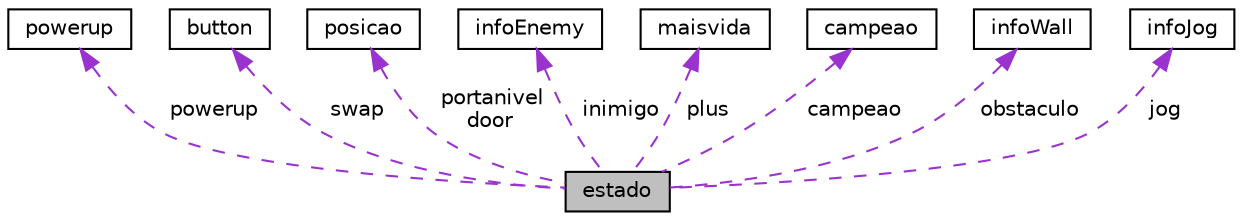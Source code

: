 digraph "estado"
{
  edge [fontname="Helvetica",fontsize="10",labelfontname="Helvetica",labelfontsize="10"];
  node [fontname="Helvetica",fontsize="10",shape=record];
  Node1 [label="estado",height=0.2,width=0.4,color="black", fillcolor="grey75", style="filled", fontcolor="black"];
  Node2 -> Node1 [dir="back",color="darkorchid3",fontsize="10",style="dashed",label=" powerup" ,fontname="Helvetica"];
  Node2 [label="powerup",height=0.2,width=0.4,color="black", fillcolor="white", style="filled",URL="$structpowerup.html",tooltip="Estrutura que armazena as informações da caixa dos power-ups. "];
  Node3 -> Node1 [dir="back",color="darkorchid3",fontsize="10",style="dashed",label=" swap" ,fontname="Helvetica"];
  Node3 [label="button",height=0.2,width=0.4,color="black", fillcolor="white", style="filled",URL="$structbutton.html",tooltip="Estrutura que armazena o estado dos \"botões\" do jogo. "];
  Node4 -> Node1 [dir="back",color="darkorchid3",fontsize="10",style="dashed",label=" portanivel\ndoor" ,fontname="Helvetica"];
  Node4 [label="posicao",height=0.2,width=0.4,color="black", fillcolor="white", style="filled",URL="$structposicao.html",tooltip="Estrutura que armazena uma posição. "];
  Node5 -> Node1 [dir="back",color="darkorchid3",fontsize="10",style="dashed",label=" inimigo" ,fontname="Helvetica"];
  Node5 [label="infoEnemy",height=0.2,width=0.4,color="black", fillcolor="white", style="filled",URL="$structinfoEnemy.html",tooltip="Estrutura que armazena as informações relativas a um inimigo. "];
  Node6 -> Node1 [dir="back",color="darkorchid3",fontsize="10",style="dashed",label=" plus" ,fontname="Helvetica"];
  Node6 [label="maisvida",height=0.2,width=0.4,color="black", fillcolor="white", style="filled",URL="$structmaisvida.html",tooltip="Estrutura que armazena as informações do objeto que recupera uma vida do jogador. ..."];
  Node7 -> Node1 [dir="back",color="darkorchid3",fontsize="10",style="dashed",label=" campeao" ,fontname="Helvetica"];
  Node7 [label="campeao",height=0.2,width=0.4,color="black", fillcolor="white", style="filled",URL="$structcampeao.html",tooltip="Estrutura que armazena o nome e o score do jogador. "];
  Node8 -> Node1 [dir="back",color="darkorchid3",fontsize="10",style="dashed",label=" obstaculo" ,fontname="Helvetica"];
  Node8 [label="infoWall",height=0.2,width=0.4,color="black", fillcolor="white", style="filled",URL="$structinfoWall.html",tooltip="Estrutura que armazena as informações relativas a um obstáculo. "];
  Node9 -> Node1 [dir="back",color="darkorchid3",fontsize="10",style="dashed",label=" jog" ,fontname="Helvetica"];
  Node9 [label="infoJog",height=0.2,width=0.4,color="black", fillcolor="white", style="filled",URL="$structinfoJog.html",tooltip="Estrutura que armazena as informações relativas ao jogador. "];
}
